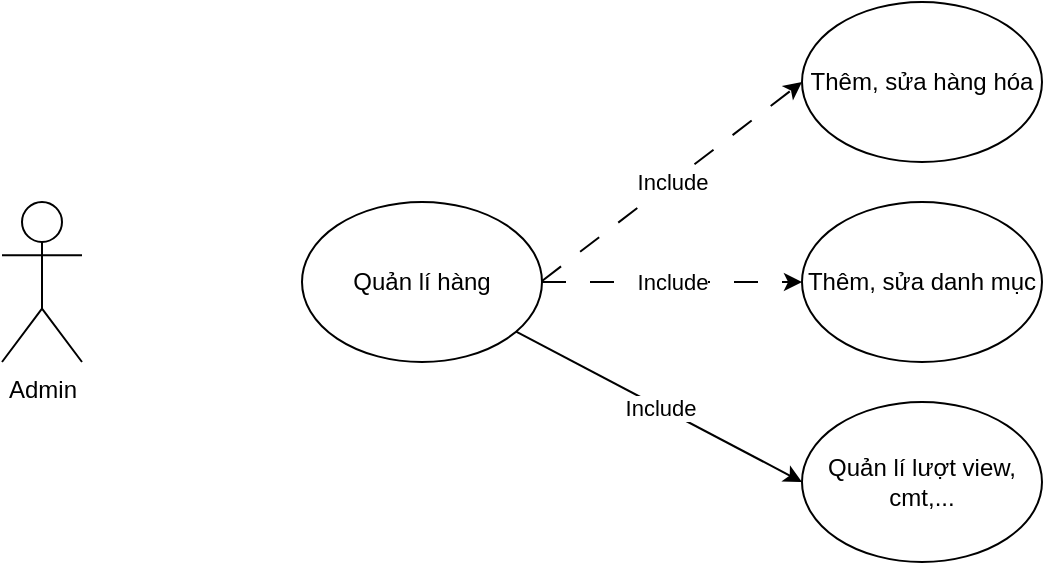 <mxfile version="24.7.0" type="device">
  <diagram name="Page-1" id="4ug7MO3VFJdfSP1m2l08">
    <mxGraphModel dx="1036" dy="595" grid="1" gridSize="10" guides="1" tooltips="1" connect="1" arrows="1" fold="1" page="1" pageScale="1" pageWidth="850" pageHeight="1100" math="0" shadow="0">
      <root>
        <mxCell id="0" />
        <mxCell id="1" parent="0" />
        <mxCell id="tLcMmVKPbqr9YysQVYcd-1" value="Admin" style="shape=umlActor;verticalLabelPosition=bottom;verticalAlign=top;html=1;outlineConnect=0;" vertex="1" parent="1">
          <mxGeometry x="80" y="200" width="40" height="80" as="geometry" />
        </mxCell>
        <mxCell id="tLcMmVKPbqr9YysQVYcd-2" value="" style="ellipse;whiteSpace=wrap;html=1;" vertex="1" parent="1">
          <mxGeometry x="230" y="200" width="120" height="80" as="geometry" />
        </mxCell>
        <mxCell id="tLcMmVKPbqr9YysQVYcd-3" value="Quản lí hàng" style="text;html=1;align=center;verticalAlign=middle;whiteSpace=wrap;rounded=0;" vertex="1" parent="1">
          <mxGeometry x="250" y="220" width="80" height="40" as="geometry" />
        </mxCell>
        <mxCell id="tLcMmVKPbqr9YysQVYcd-5" value="" style="endArrow=classic;html=1;rounded=0;dashed=1;dashPattern=12 12;entryX=0;entryY=0.5;entryDx=0;entryDy=0;" edge="1" parent="1" target="tLcMmVKPbqr9YysQVYcd-7">
          <mxGeometry relative="1" as="geometry">
            <mxPoint x="350" y="239.5" as="sourcePoint" />
            <mxPoint x="480" y="180" as="targetPoint" />
          </mxGeometry>
        </mxCell>
        <mxCell id="tLcMmVKPbqr9YysQVYcd-6" value="Include" style="edgeLabel;resizable=0;html=1;;align=center;verticalAlign=middle;" connectable="0" vertex="1" parent="tLcMmVKPbqr9YysQVYcd-5">
          <mxGeometry relative="1" as="geometry" />
        </mxCell>
        <mxCell id="tLcMmVKPbqr9YysQVYcd-7" value="Thêm, sửa hàng hóa" style="ellipse;whiteSpace=wrap;html=1;" vertex="1" parent="1">
          <mxGeometry x="480" y="100" width="120" height="80" as="geometry" />
        </mxCell>
        <mxCell id="tLcMmVKPbqr9YysQVYcd-9" value="Thêm, sửa danh mục" style="ellipse;whiteSpace=wrap;html=1;" vertex="1" parent="1">
          <mxGeometry x="480" y="200" width="120" height="80" as="geometry" />
        </mxCell>
        <mxCell id="tLcMmVKPbqr9YysQVYcd-10" value="" style="endArrow=classic;html=1;rounded=0;entryX=0;entryY=0.5;entryDx=0;entryDy=0;dashed=1;dashPattern=12 12;" edge="1" parent="1" source="tLcMmVKPbqr9YysQVYcd-2" target="tLcMmVKPbqr9YysQVYcd-9">
          <mxGeometry relative="1" as="geometry">
            <mxPoint x="350" y="240" as="sourcePoint" />
            <mxPoint x="450" y="240" as="targetPoint" />
          </mxGeometry>
        </mxCell>
        <mxCell id="tLcMmVKPbqr9YysQVYcd-11" value="Include" style="edgeLabel;resizable=0;html=1;;align=center;verticalAlign=middle;" connectable="0" vertex="1" parent="tLcMmVKPbqr9YysQVYcd-10">
          <mxGeometry relative="1" as="geometry" />
        </mxCell>
        <mxCell id="tLcMmVKPbqr9YysQVYcd-13" value="" style="endArrow=classic;html=1;rounded=0;entryX=0;entryY=0.5;entryDx=0;entryDy=0;" edge="1" parent="1" source="tLcMmVKPbqr9YysQVYcd-2" target="tLcMmVKPbqr9YysQVYcd-15">
          <mxGeometry relative="1" as="geometry">
            <mxPoint x="350" y="240" as="sourcePoint" />
            <mxPoint x="470" y="340" as="targetPoint" />
          </mxGeometry>
        </mxCell>
        <mxCell id="tLcMmVKPbqr9YysQVYcd-14" value="Include" style="edgeLabel;resizable=0;html=1;;align=center;verticalAlign=middle;" connectable="0" vertex="1" parent="tLcMmVKPbqr9YysQVYcd-13">
          <mxGeometry relative="1" as="geometry" />
        </mxCell>
        <mxCell id="tLcMmVKPbqr9YysQVYcd-15" value="Quản lí lượt view, cmt,..." style="ellipse;whiteSpace=wrap;html=1;" vertex="1" parent="1">
          <mxGeometry x="480" y="300" width="120" height="80" as="geometry" />
        </mxCell>
      </root>
    </mxGraphModel>
  </diagram>
</mxfile>
